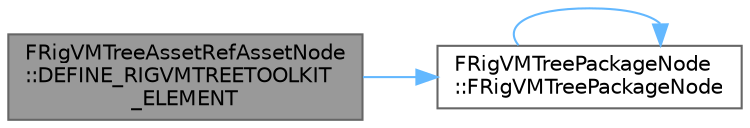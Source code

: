 digraph "FRigVMTreeAssetRefAssetNode::DEFINE_RIGVMTREETOOLKIT_ELEMENT"
{
 // INTERACTIVE_SVG=YES
 // LATEX_PDF_SIZE
  bgcolor="transparent";
  edge [fontname=Helvetica,fontsize=10,labelfontname=Helvetica,labelfontsize=10];
  node [fontname=Helvetica,fontsize=10,shape=box,height=0.2,width=0.4];
  rankdir="LR";
  Node1 [id="Node000001",label="FRigVMTreeAssetRefAssetNode\l::DEFINE_RIGVMTREETOOLKIT\l_ELEMENT",height=0.2,width=0.4,color="gray40", fillcolor="grey60", style="filled", fontcolor="black",tooltip=" "];
  Node1 -> Node2 [id="edge1_Node000001_Node000002",color="steelblue1",style="solid",tooltip=" "];
  Node2 [id="Node000002",label="FRigVMTreePackageNode\l::FRigVMTreePackageNode",height=0.2,width=0.4,color="grey40", fillcolor="white", style="filled",URL="$df/d88/classFRigVMTreePackageNode.html#aeb251e776d339947bd6a689f05e28a58",tooltip=" "];
  Node2 -> Node2 [id="edge2_Node000002_Node000002",color="steelblue1",style="solid",tooltip=" "];
}
